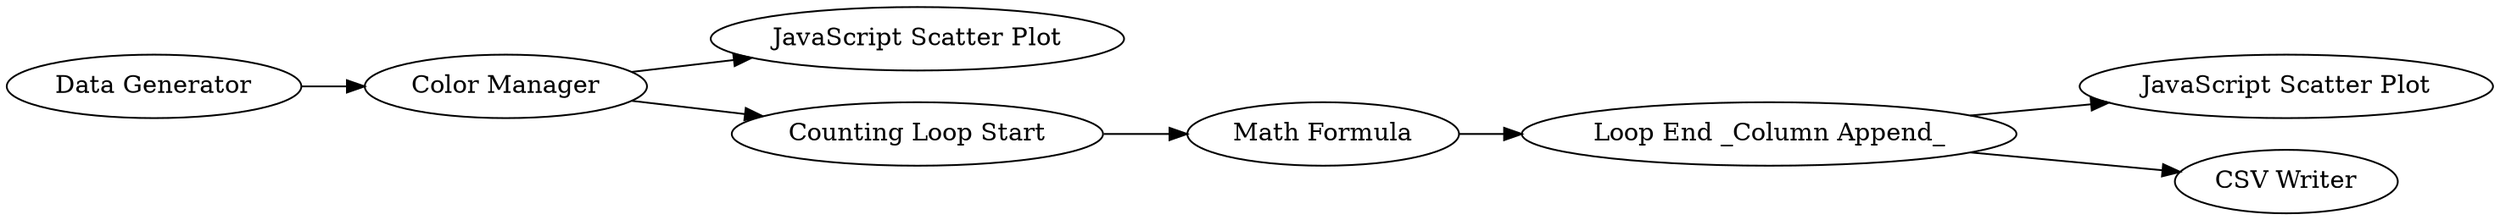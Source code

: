 digraph {
	"7414427223004066157_33" [label="JavaScript Scatter Plot"]
	"7414427223004066157_32" [label="JavaScript Scatter Plot"]
	"7414427223004066157_36" [label="CSV Writer"]
	"7414427223004066157_2" [label="Counting Loop Start"]
	"7414427223004066157_35" [label="Loop End _Column Append_"]
	"7414427223004066157_37" [label="Math Formula"]
	"7414427223004066157_26" [label="Color Manager"]
	"7414427223004066157_23" [label="Data Generator"]
	"7414427223004066157_26" -> "7414427223004066157_2"
	"7414427223004066157_35" -> "7414427223004066157_33"
	"7414427223004066157_26" -> "7414427223004066157_32"
	"7414427223004066157_2" -> "7414427223004066157_37"
	"7414427223004066157_37" -> "7414427223004066157_35"
	"7414427223004066157_35" -> "7414427223004066157_36"
	"7414427223004066157_23" -> "7414427223004066157_26"
	rankdir=LR
}
